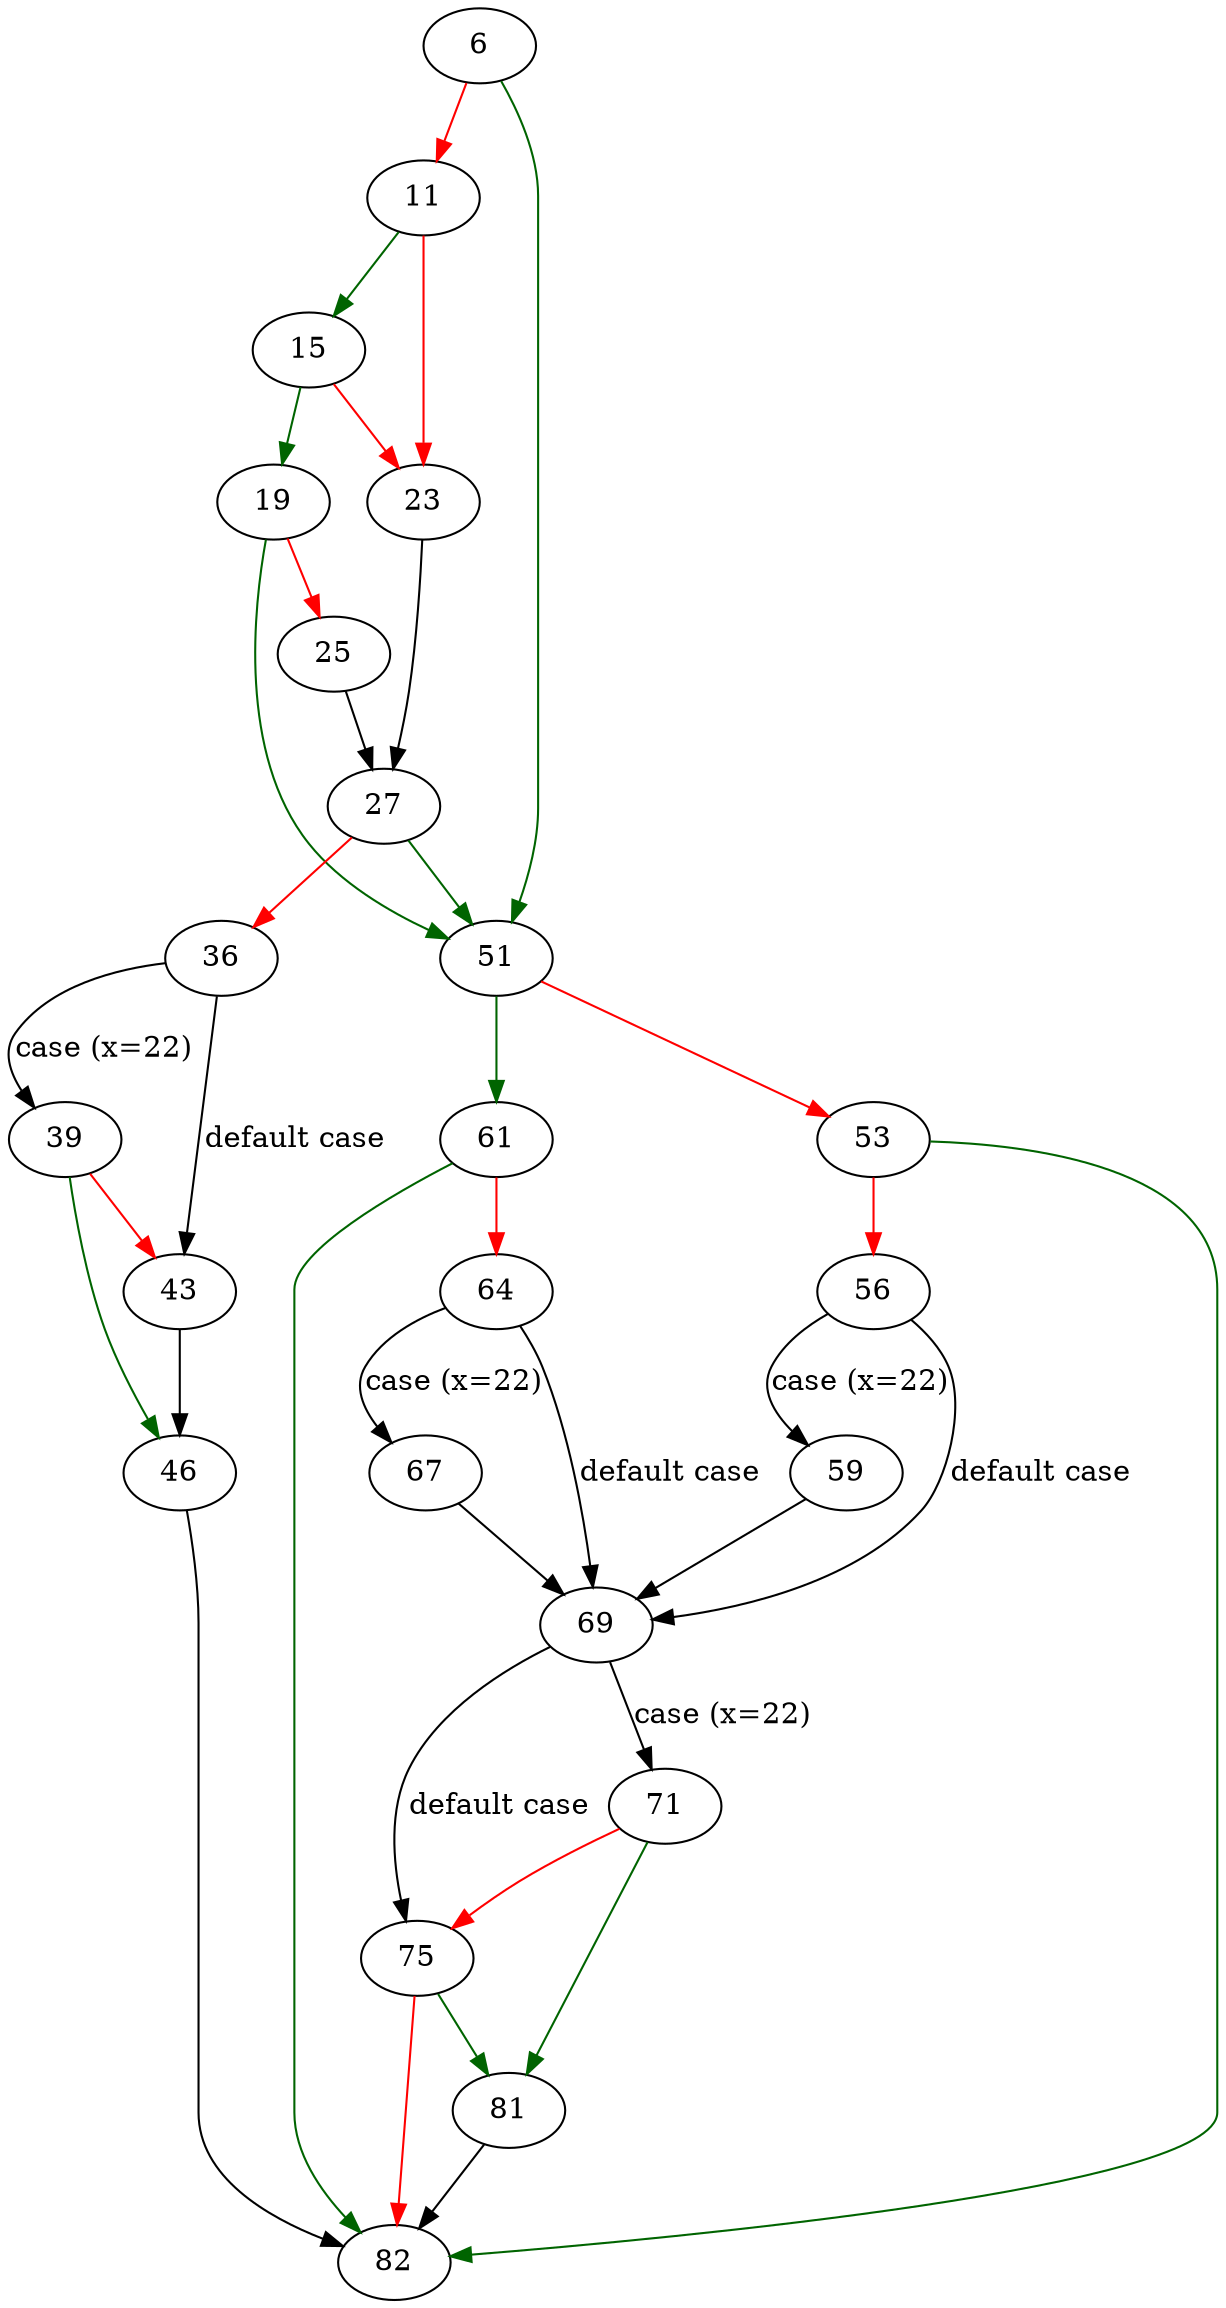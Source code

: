 strict digraph "set_owner" {
	// Node definitions.
	6 [entry=true];
	51;
	11;
	15;
	23;
	19;
	25;
	27;
	36;
	39;
	43;
	46;
	82;
	61;
	53;
	56;
	59;
	69;
	64;
	67;
	71;
	75;
	81;

	// Edge definitions.
	6 -> 51 [
		color=darkgreen
		cond=true
	];
	6 -> 11 [
		color=red
		cond=false
	];
	51 -> 61 [
		color=darkgreen
		cond=true
	];
	51 -> 53 [
		color=red
		cond=false
	];
	11 -> 15 [
		color=darkgreen
		cond=true
	];
	11 -> 23 [
		color=red
		cond=false
	];
	15 -> 23 [
		color=red
		cond=false
	];
	15 -> 19 [
		color=darkgreen
		cond=true
	];
	23 -> 27;
	19 -> 51 [
		color=darkgreen
		cond=true
	];
	19 -> 25 [
		color=red
		cond=false
	];
	25 -> 27;
	27 -> 51 [
		color=darkgreen
		cond=true
	];
	27 -> 36 [
		color=red
		cond=false
	];
	36 -> 39 [
		cond="case (x=22)"
		label="case (x=22)"
	];
	36 -> 43 [
		cond="default case"
		label="default case"
	];
	39 -> 43 [
		color=red
		cond=false
	];
	39 -> 46 [
		color=darkgreen
		cond=true
	];
	43 -> 46;
	46 -> 82;
	61 -> 82 [
		color=darkgreen
		cond=true
	];
	61 -> 64 [
		color=red
		cond=false
	];
	53 -> 82 [
		color=darkgreen
		cond=true
	];
	53 -> 56 [
		color=red
		cond=false
	];
	56 -> 59 [
		cond="case (x=22)"
		label="case (x=22)"
	];
	56 -> 69 [
		cond="default case"
		label="default case"
	];
	59 -> 69;
	69 -> 71 [
		cond="case (x=22)"
		label="case (x=22)"
	];
	69 -> 75 [
		cond="default case"
		label="default case"
	];
	64 -> 69 [
		cond="default case"
		label="default case"
	];
	64 -> 67 [
		cond="case (x=22)"
		label="case (x=22)"
	];
	67 -> 69;
	71 -> 75 [
		color=red
		cond=false
	];
	71 -> 81 [
		color=darkgreen
		cond=true
	];
	75 -> 82 [
		color=red
		cond=false
	];
	75 -> 81 [
		color=darkgreen
		cond=true
	];
	81 -> 82;
}